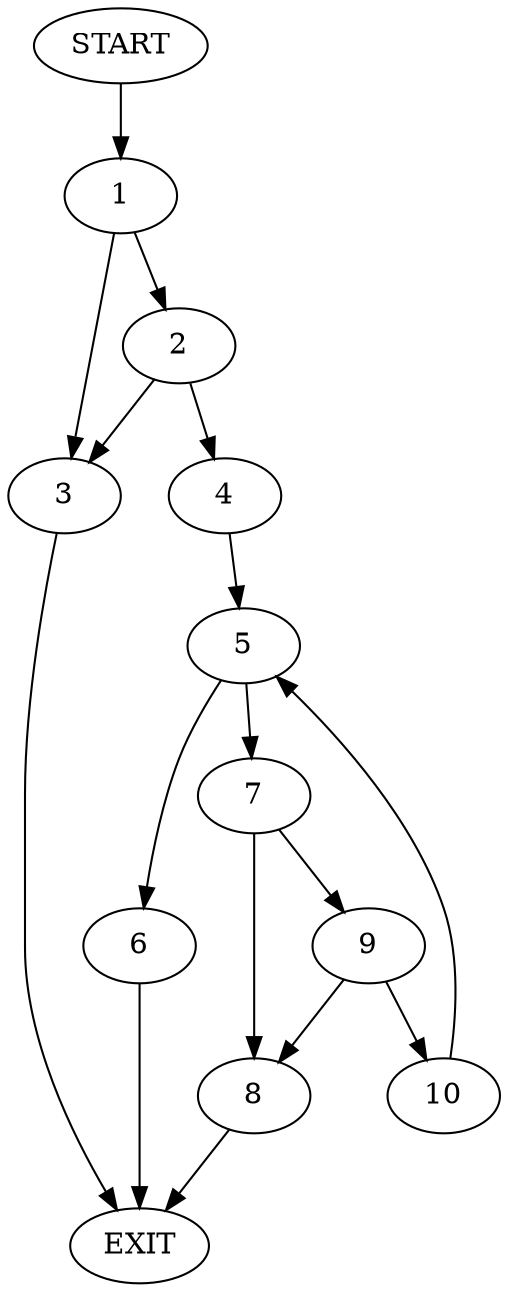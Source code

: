 digraph {
0 [label="START"]
11 [label="EXIT"]
0 -> 1
1 -> 2
1 -> 3
3 -> 11
2 -> 4
2 -> 3
4 -> 5
5 -> 6
5 -> 7
6 -> 11
7 -> 8
7 -> 9
8 -> 11
9 -> 8
9 -> 10
10 -> 5
}
